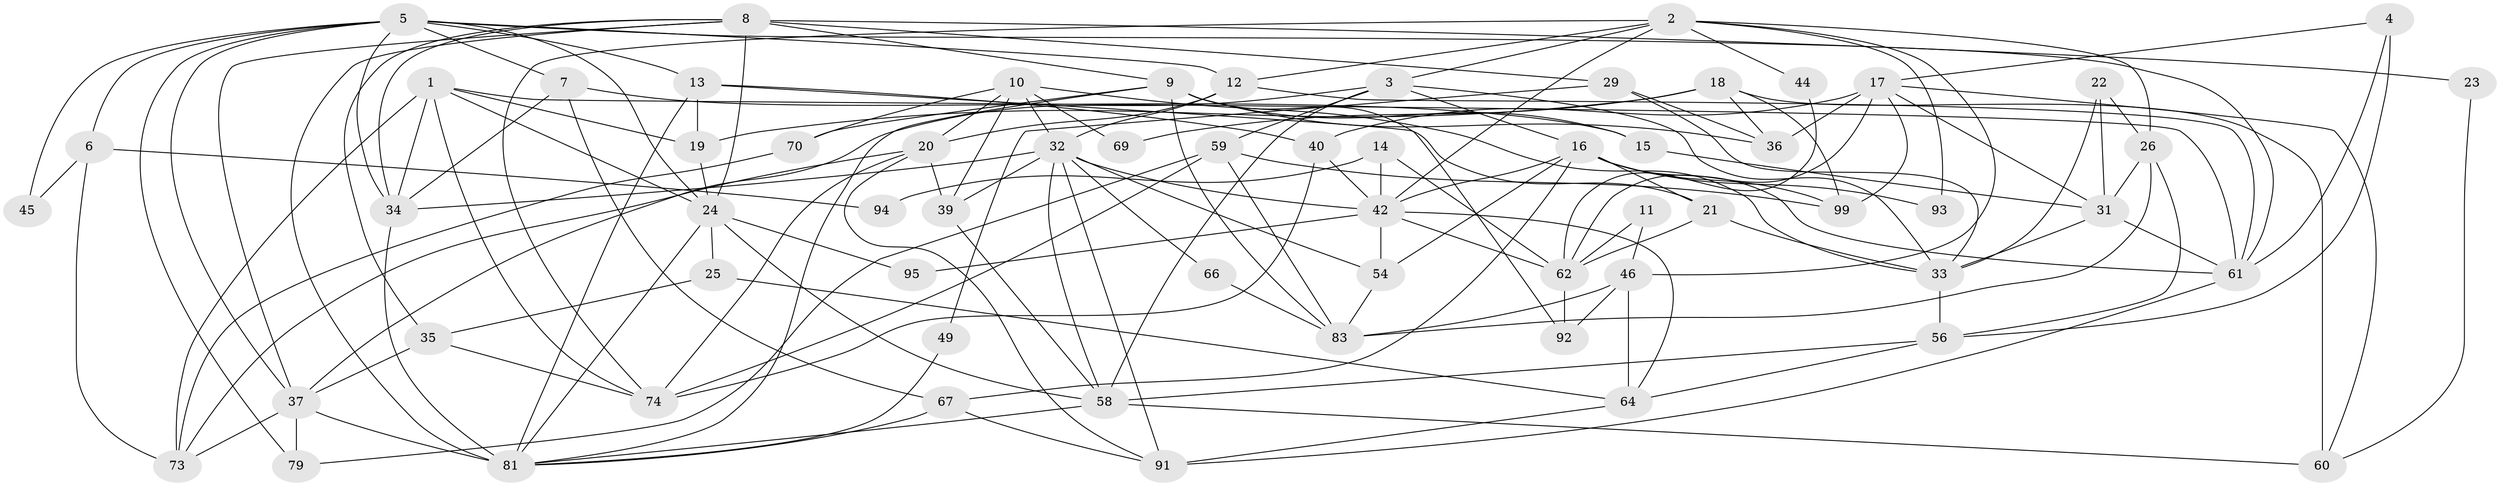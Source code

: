 // original degree distribution, {4: 0.35, 6: 0.09, 3: 0.22, 7: 0.03, 2: 0.13, 5: 0.17, 8: 0.01}
// Generated by graph-tools (version 1.1) at 2025/38/02/21/25 10:38:59]
// undirected, 64 vertices, 156 edges
graph export_dot {
graph [start="1"]
  node [color=gray90,style=filled];
  1 [super="+48"];
  2 [super="+84"];
  3 [super="+27"];
  4 [super="+71"];
  5 [super="+76"];
  6;
  7;
  8 [super="+77"];
  9 [super="+82"];
  10 [super="+72"];
  11;
  12 [super="+41"];
  13 [super="+55"];
  14;
  15 [super="+28"];
  16 [super="+30"];
  17 [super="+78"];
  18 [super="+63"];
  19 [super="+51"];
  20 [super="+38"];
  21;
  22;
  23;
  24 [super="+47"];
  25;
  26 [super="+52"];
  29;
  31 [super="+57"];
  32 [super="+43"];
  33 [super="+80"];
  34 [super="+100"];
  35 [super="+50"];
  36;
  37 [super="+97"];
  39 [super="+68"];
  40;
  42 [super="+53"];
  44;
  45;
  46 [super="+85"];
  49;
  54;
  56;
  58 [super="+89"];
  59;
  60 [super="+87"];
  61 [super="+65"];
  62 [super="+75"];
  64;
  66;
  67;
  69;
  70;
  73 [super="+88"];
  74 [super="+98"];
  79;
  81 [super="+90"];
  83 [super="+86"];
  91 [super="+96"];
  92;
  93;
  94;
  95;
  99;
  1 -- 24;
  1 -- 73;
  1 -- 61;
  1 -- 19;
  1 -- 34;
  1 -- 74;
  2 -- 74;
  2 -- 26;
  2 -- 44;
  2 -- 3;
  2 -- 46;
  2 -- 93;
  2 -- 12;
  2 -- 42;
  3 -- 58;
  3 -- 33;
  3 -- 59;
  3 -- 16;
  3 -- 37;
  4 -- 17;
  4 -- 56;
  4 -- 61;
  5 -- 37;
  5 -- 24;
  5 -- 6;
  5 -- 7;
  5 -- 45;
  5 -- 61;
  5 -- 79;
  5 -- 34;
  5 -- 13;
  5 -- 12;
  6 -- 73;
  6 -- 45;
  6 -- 94;
  7 -- 34;
  7 -- 15;
  7 -- 67;
  8 -- 9;
  8 -- 23 [weight=2];
  8 -- 34;
  8 -- 37;
  8 -- 81;
  8 -- 24;
  8 -- 35;
  8 -- 29;
  9 -- 81;
  9 -- 70;
  9 -- 15 [weight=2];
  9 -- 92;
  9 -- 83;
  9 -- 36;
  10 -- 39;
  10 -- 70;
  10 -- 20;
  10 -- 33;
  10 -- 32;
  10 -- 69;
  11 -- 62;
  11 -- 46;
  12 -- 61;
  12 -- 32;
  12 -- 20;
  13 -- 81;
  13 -- 19;
  13 -- 21;
  13 -- 40;
  14 -- 42;
  14 -- 94;
  14 -- 62;
  15 -- 31;
  16 -- 54;
  16 -- 67;
  16 -- 99;
  16 -- 93;
  16 -- 21;
  16 -- 61;
  16 -- 42;
  17 -- 99;
  17 -- 40;
  17 -- 62 [weight=2];
  17 -- 36;
  17 -- 60;
  17 -- 31;
  18 -- 60;
  18 -- 69 [weight=2];
  18 -- 19;
  18 -- 36;
  18 -- 99;
  19 -- 24;
  20 -- 73;
  20 -- 74;
  20 -- 91;
  20 -- 39;
  21 -- 62;
  21 -- 33;
  22 -- 33;
  22 -- 31;
  22 -- 26;
  23 -- 60;
  24 -- 25;
  24 -- 58;
  24 -- 95;
  24 -- 81;
  25 -- 64;
  25 -- 35;
  26 -- 31;
  26 -- 56;
  26 -- 83;
  29 -- 36;
  29 -- 33;
  29 -- 49;
  31 -- 61;
  31 -- 33;
  32 -- 58;
  32 -- 39;
  32 -- 34;
  32 -- 66;
  32 -- 54;
  32 -- 42 [weight=2];
  32 -- 91;
  33 -- 56;
  34 -- 81;
  35 -- 37;
  35 -- 74;
  37 -- 79;
  37 -- 73;
  37 -- 81;
  39 -- 58;
  40 -- 42;
  40 -- 74;
  42 -- 64;
  42 -- 54;
  42 -- 62;
  42 -- 95;
  44 -- 62;
  46 -- 92;
  46 -- 64;
  46 -- 83;
  49 -- 81;
  54 -- 83;
  56 -- 58;
  56 -- 64;
  58 -- 81;
  58 -- 60 [weight=2];
  59 -- 99;
  59 -- 74;
  59 -- 79;
  59 -- 83;
  61 -- 91;
  62 -- 92;
  64 -- 91;
  66 -- 83;
  67 -- 91;
  67 -- 81;
  70 -- 73;
}
